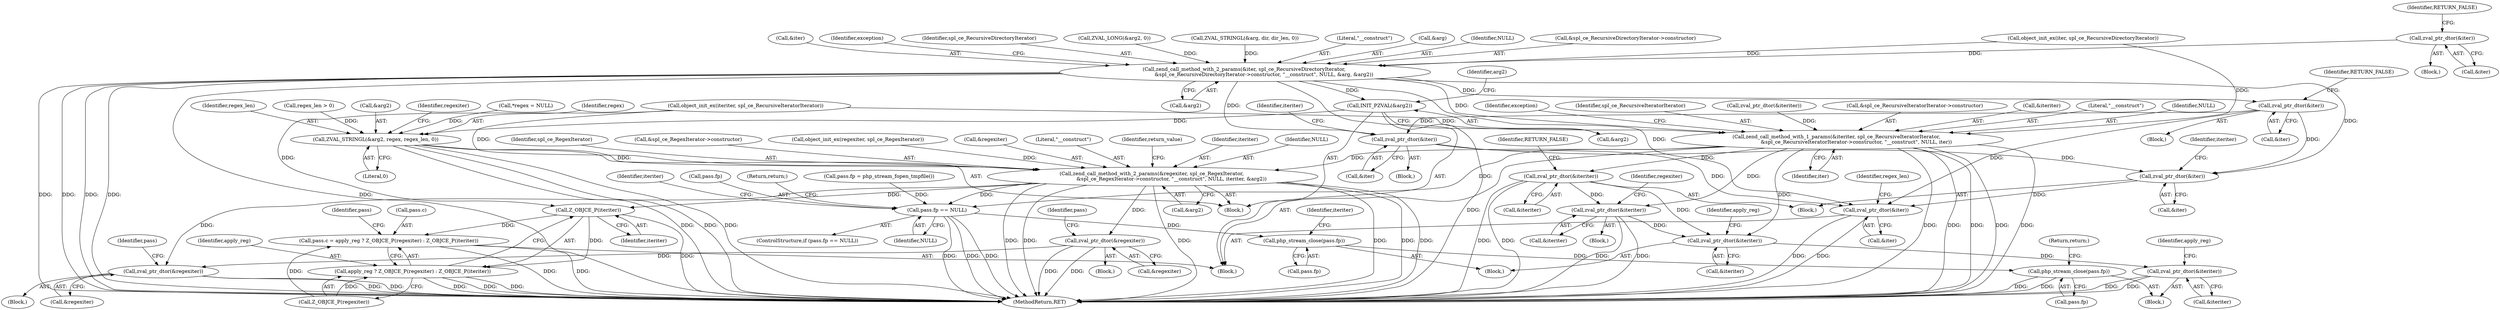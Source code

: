 digraph "1_php_bf58162ddf970f63502837f366930e44d6a992cf_3@pointer" {
"1000154" [label="(Call,zval_ptr_dtor(&iter))"];
"1000174" [label="(Call,zend_call_method_with_2_params(&iter, spl_ce_RecursiveDirectoryIterator, \n                        &spl_ce_RecursiveDirectoryIterator->constructor, \"__construct\", NULL, &arg, &arg2))"];
"1000192" [label="(Call,zval_ptr_dtor(&iter))"];
"1000205" [label="(Call,zval_ptr_dtor(&iter))"];
"1000227" [label="(Call,zval_ptr_dtor(&iter))"];
"1000234" [label="(Call,zval_ptr_dtor(&iter))"];
"1000212" [label="(Call,zend_call_method_with_1_params(&iteriter, spl_ce_RecursiveIteratorIterator, \n                        &spl_ce_RecursiveIteratorIterator->constructor, \"__construct\", NULL, iter))"];
"1000230" [label="(Call,zval_ptr_dtor(&iteriter))"];
"1000254" [label="(Call,zval_ptr_dtor(&iteriter))"];
"1000334" [label="(Call,zval_ptr_dtor(&iteriter))"];
"1000348" [label="(Call,zval_ptr_dtor(&iteriter))"];
"1000269" [label="(Call,zend_call_method_with_2_params(&regexiter, spl_ce_RegexIterator, \n                        &spl_ce_RegexIterator->constructor, \"__construct\", NULL, iteriter, &arg2))"];
"1000292" [label="(Call,Z_OBJCE_P(iteriter))"];
"1000284" [label="(Call,pass.c = apply_reg ? Z_OBJCE_P(regexiter) : Z_OBJCE_P(iteriter))"];
"1000288" [label="(Call,apply_reg ? Z_OBJCE_P(regexiter) : Z_OBJCE_P(iteriter))"];
"1000325" [label="(Call,pass.fp == NULL)"];
"1000343" [label="(Call,php_stream_close(pass.fp))"];
"1000357" [label="(Call,php_stream_close(pass.fp))"];
"1000340" [label="(Call,zval_ptr_dtor(&regexiter))"];
"1000354" [label="(Call,zval_ptr_dtor(&regexiter))"];
"1000260" [label="(Call,INIT_PZVAL(&arg2))"];
"1000263" [label="(Call,ZVAL_STRINGL(&arg2, regex, regex_len, 0))"];
"1000183" [label="(Identifier,NULL)"];
"1000213" [label="(Call,&iteriter)"];
"1000296" [label="(Identifier,pass)"];
"1000191" [label="(Block,)"];
"1000150" [label="(Call,object_init_ex(iter, spl_ce_RecursiveDirectoryIterator))"];
"1000343" [label="(Call,php_stream_close(pass.fp))"];
"1000340" [label="(Call,zval_ptr_dtor(&regexiter))"];
"1000272" [label="(Identifier,spl_ce_RegexIterator)"];
"1000220" [label="(Literal,\"__construct\")"];
"1000324" [label="(ControlStructure,if (pass.fp == NULL))"];
"1000206" [label="(Call,&iter)"];
"1000345" [label="(Identifier,pass)"];
"1000319" [label="(Call,pass.fp = php_stream_fopen_tmpfile())"];
"1000230" [label="(Call,zval_ptr_dtor(&iteriter))"];
"1000212" [label="(Call,zend_call_method_with_1_params(&iteriter, spl_ce_RecursiveIteratorIterator, \n                        &spl_ce_RecursiveIteratorIterator->constructor, \"__construct\", NULL, iter))"];
"1000157" [label="(Identifier,RETURN_FALSE)"];
"1000334" [label="(Call,zval_ptr_dtor(&iteriter))"];
"1000348" [label="(Call,zval_ptr_dtor(&iteriter))"];
"1000178" [label="(Call,&spl_ce_RecursiveDirectoryIterator->constructor)"];
"1000273" [label="(Call,&spl_ce_RegexIterator->constructor)"];
"1000335" [label="(Call,&iteriter)"];
"1000268" [label="(Literal,0)"];
"1000263" [label="(Call,ZVAL_STRINGL(&arg2, regex, regex_len, 0))"];
"1000193" [label="(Call,&iter)"];
"1000280" [label="(Call,&arg2)"];
"1000288" [label="(Call,apply_reg ? Z_OBJCE_P(regexiter) : Z_OBJCE_P(iteriter))"];
"1000226" [label="(Block,)"];
"1000221" [label="(Identifier,NULL)"];
"1000285" [label="(Call,pass.c)"];
"1000175" [label="(Call,&iter)"];
"1000210" [label="(Identifier,iteriter)"];
"1000357" [label="(Call,php_stream_close(pass.fp))"];
"1000325" [label="(Call,pass.fp == NULL)"];
"1000190" [label="(Identifier,exception)"];
"1000231" [label="(Call,&iteriter)"];
"1000339" [label="(Block,)"];
"1000234" [label="(Call,zval_ptr_dtor(&iter))"];
"1000250" [label="(Call,object_init_ex(regexiter, spl_ce_RegexIterator))"];
"1000354" [label="(Call,zval_ptr_dtor(&regexiter))"];
"1000271" [label="(Identifier,regexiter)"];
"1000265" [label="(Identifier,arg2)"];
"1000192" [label="(Call,zval_ptr_dtor(&iter))"];
"1000225" [label="(Identifier,exception)"];
"1000186" [label="(Call,&arg2)"];
"1000292" [label="(Call,Z_OBJCE_P(iteriter))"];
"1000215" [label="(Identifier,spl_ce_RecursiveIteratorIterator)"];
"1000349" [label="(Call,&iteriter)"];
"1000241" [label="(Block,)"];
"1000350" [label="(Identifier,iteriter)"];
"1000107" [label="(Call,*regex = NULL)"];
"1000344" [label="(Call,pass.fp)"];
"1000208" [label="(Call,zval_ptr_dtor(&iteriter))"];
"1000232" [label="(Identifier,iteriter)"];
"1000270" [label="(Call,&regexiter)"];
"1000352" [label="(Identifier,apply_reg)"];
"1000353" [label="(Block,)"];
"1000261" [label="(Call,&arg2)"];
"1000266" [label="(Identifier,regex)"];
"1000267" [label="(Identifier,regex_len)"];
"1000269" [label="(Call,zend_call_method_with_2_params(&regexiter, spl_ce_RegexIterator, \n                        &spl_ce_RegexIterator->constructor, \"__construct\", NULL, iteriter, &arg2))"];
"1000233" [label="(Identifier,RETURN_FALSE)"];
"1000103" [label="(Block,)"];
"1000201" [label="(Call,object_init_ex(iteriter, spl_ce_RecursiveIteratorIterator))"];
"1000336" [label="(Identifier,iteriter)"];
"1000333" [label="(Block,)"];
"1000359" [label="(Identifier,pass)"];
"1000154" [label="(Call,zval_ptr_dtor(&iter))"];
"1000177" [label="(Identifier,spl_ce_RecursiveDirectoryIterator)"];
"1000347" [label="(Block,)"];
"1000253" [label="(Block,)"];
"1000290" [label="(Call,Z_OBJCE_P(regexiter))"];
"1000170" [label="(Call,ZVAL_LONG(&arg2, 0))"];
"1000277" [label="(Literal,\"__construct\")"];
"1000238" [label="(Call,regex_len > 0)"];
"1000264" [label="(Call,&arg2)"];
"1000205" [label="(Call,zval_ptr_dtor(&iter))"];
"1000161" [label="(Call,ZVAL_STRINGL(&arg, dir, dir_len, 0))"];
"1000254" [label="(Call,zval_ptr_dtor(&iteriter))"];
"1000204" [label="(Block,)"];
"1000361" [label="(Return,return;)"];
"1000235" [label="(Call,&iter)"];
"1000389" [label="(MethodReturn,RET)"];
"1000289" [label="(Identifier,apply_reg)"];
"1000284" [label="(Call,pass.c = apply_reg ? Z_OBJCE_P(regexiter) : Z_OBJCE_P(iteriter))"];
"1000283" [label="(Identifier,return_value)"];
"1000155" [label="(Call,&iter)"];
"1000153" [label="(Block,)"];
"1000174" [label="(Call,zend_call_method_with_2_params(&iter, spl_ce_RecursiveDirectoryIterator, \n                        &spl_ce_RecursiveDirectoryIterator->constructor, \"__construct\", NULL, &arg, &arg2))"];
"1000326" [label="(Call,pass.fp)"];
"1000255" [label="(Call,&iteriter)"];
"1000195" [label="(Identifier,RETURN_FALSE)"];
"1000239" [label="(Identifier,regex_len)"];
"1000279" [label="(Identifier,iteriter)"];
"1000358" [label="(Call,pass.fp)"];
"1000329" [label="(Identifier,NULL)"];
"1000222" [label="(Identifier,iter)"];
"1000278" [label="(Identifier,NULL)"];
"1000355" [label="(Call,&regexiter)"];
"1000341" [label="(Call,&regexiter)"];
"1000228" [label="(Call,&iter)"];
"1000338" [label="(Identifier,apply_reg)"];
"1000258" [label="(Identifier,regexiter)"];
"1000331" [label="(Return,return;)"];
"1000293" [label="(Identifier,iteriter)"];
"1000260" [label="(Call,INIT_PZVAL(&arg2))"];
"1000182" [label="(Literal,\"__construct\")"];
"1000227" [label="(Call,zval_ptr_dtor(&iter))"];
"1000216" [label="(Call,&spl_ce_RecursiveIteratorIterator->constructor)"];
"1000184" [label="(Call,&arg)"];
"1000154" -> "1000153"  [label="AST: "];
"1000154" -> "1000155"  [label="CFG: "];
"1000155" -> "1000154"  [label="AST: "];
"1000157" -> "1000154"  [label="CFG: "];
"1000154" -> "1000174"  [label="DDG: "];
"1000174" -> "1000103"  [label="AST: "];
"1000174" -> "1000186"  [label="CFG: "];
"1000175" -> "1000174"  [label="AST: "];
"1000177" -> "1000174"  [label="AST: "];
"1000178" -> "1000174"  [label="AST: "];
"1000182" -> "1000174"  [label="AST: "];
"1000183" -> "1000174"  [label="AST: "];
"1000184" -> "1000174"  [label="AST: "];
"1000186" -> "1000174"  [label="AST: "];
"1000190" -> "1000174"  [label="CFG: "];
"1000174" -> "1000389"  [label="DDG: "];
"1000174" -> "1000389"  [label="DDG: "];
"1000174" -> "1000389"  [label="DDG: "];
"1000174" -> "1000389"  [label="DDG: "];
"1000174" -> "1000389"  [label="DDG: "];
"1000150" -> "1000174"  [label="DDG: "];
"1000161" -> "1000174"  [label="DDG: "];
"1000170" -> "1000174"  [label="DDG: "];
"1000174" -> "1000192"  [label="DDG: "];
"1000174" -> "1000205"  [label="DDG: "];
"1000174" -> "1000212"  [label="DDG: "];
"1000174" -> "1000227"  [label="DDG: "];
"1000174" -> "1000234"  [label="DDG: "];
"1000174" -> "1000260"  [label="DDG: "];
"1000192" -> "1000191"  [label="AST: "];
"1000192" -> "1000193"  [label="CFG: "];
"1000193" -> "1000192"  [label="AST: "];
"1000195" -> "1000192"  [label="CFG: "];
"1000192" -> "1000205"  [label="DDG: "];
"1000192" -> "1000227"  [label="DDG: "];
"1000192" -> "1000234"  [label="DDG: "];
"1000205" -> "1000204"  [label="AST: "];
"1000205" -> "1000206"  [label="CFG: "];
"1000206" -> "1000205"  [label="AST: "];
"1000210" -> "1000205"  [label="CFG: "];
"1000205" -> "1000227"  [label="DDG: "];
"1000205" -> "1000234"  [label="DDG: "];
"1000227" -> "1000226"  [label="AST: "];
"1000227" -> "1000228"  [label="CFG: "];
"1000228" -> "1000227"  [label="AST: "];
"1000232" -> "1000227"  [label="CFG: "];
"1000227" -> "1000234"  [label="DDG: "];
"1000234" -> "1000103"  [label="AST: "];
"1000234" -> "1000235"  [label="CFG: "];
"1000235" -> "1000234"  [label="AST: "];
"1000239" -> "1000234"  [label="CFG: "];
"1000234" -> "1000389"  [label="DDG: "];
"1000234" -> "1000389"  [label="DDG: "];
"1000212" -> "1000103"  [label="AST: "];
"1000212" -> "1000222"  [label="CFG: "];
"1000213" -> "1000212"  [label="AST: "];
"1000215" -> "1000212"  [label="AST: "];
"1000216" -> "1000212"  [label="AST: "];
"1000220" -> "1000212"  [label="AST: "];
"1000221" -> "1000212"  [label="AST: "];
"1000222" -> "1000212"  [label="AST: "];
"1000225" -> "1000212"  [label="CFG: "];
"1000212" -> "1000389"  [label="DDG: "];
"1000212" -> "1000389"  [label="DDG: "];
"1000212" -> "1000389"  [label="DDG: "];
"1000212" -> "1000389"  [label="DDG: "];
"1000212" -> "1000389"  [label="DDG: "];
"1000208" -> "1000212"  [label="DDG: "];
"1000201" -> "1000212"  [label="DDG: "];
"1000150" -> "1000212"  [label="DDG: "];
"1000212" -> "1000230"  [label="DDG: "];
"1000212" -> "1000254"  [label="DDG: "];
"1000212" -> "1000269"  [label="DDG: "];
"1000212" -> "1000325"  [label="DDG: "];
"1000212" -> "1000334"  [label="DDG: "];
"1000230" -> "1000226"  [label="AST: "];
"1000230" -> "1000231"  [label="CFG: "];
"1000231" -> "1000230"  [label="AST: "];
"1000233" -> "1000230"  [label="CFG: "];
"1000230" -> "1000389"  [label="DDG: "];
"1000230" -> "1000389"  [label="DDG: "];
"1000230" -> "1000254"  [label="DDG: "];
"1000230" -> "1000334"  [label="DDG: "];
"1000254" -> "1000253"  [label="AST: "];
"1000254" -> "1000255"  [label="CFG: "];
"1000255" -> "1000254"  [label="AST: "];
"1000258" -> "1000254"  [label="CFG: "];
"1000254" -> "1000389"  [label="DDG: "];
"1000254" -> "1000389"  [label="DDG: "];
"1000254" -> "1000334"  [label="DDG: "];
"1000334" -> "1000333"  [label="AST: "];
"1000334" -> "1000335"  [label="CFG: "];
"1000335" -> "1000334"  [label="AST: "];
"1000338" -> "1000334"  [label="CFG: "];
"1000334" -> "1000348"  [label="DDG: "];
"1000348" -> "1000347"  [label="AST: "];
"1000348" -> "1000349"  [label="CFG: "];
"1000349" -> "1000348"  [label="AST: "];
"1000352" -> "1000348"  [label="CFG: "];
"1000348" -> "1000389"  [label="DDG: "];
"1000348" -> "1000389"  [label="DDG: "];
"1000269" -> "1000241"  [label="AST: "];
"1000269" -> "1000280"  [label="CFG: "];
"1000270" -> "1000269"  [label="AST: "];
"1000272" -> "1000269"  [label="AST: "];
"1000273" -> "1000269"  [label="AST: "];
"1000277" -> "1000269"  [label="AST: "];
"1000278" -> "1000269"  [label="AST: "];
"1000279" -> "1000269"  [label="AST: "];
"1000280" -> "1000269"  [label="AST: "];
"1000283" -> "1000269"  [label="CFG: "];
"1000269" -> "1000389"  [label="DDG: "];
"1000269" -> "1000389"  [label="DDG: "];
"1000269" -> "1000389"  [label="DDG: "];
"1000269" -> "1000389"  [label="DDG: "];
"1000269" -> "1000389"  [label="DDG: "];
"1000269" -> "1000389"  [label="DDG: "];
"1000250" -> "1000269"  [label="DDG: "];
"1000201" -> "1000269"  [label="DDG: "];
"1000263" -> "1000269"  [label="DDG: "];
"1000269" -> "1000292"  [label="DDG: "];
"1000269" -> "1000325"  [label="DDG: "];
"1000269" -> "1000340"  [label="DDG: "];
"1000269" -> "1000354"  [label="DDG: "];
"1000292" -> "1000288"  [label="AST: "];
"1000292" -> "1000293"  [label="CFG: "];
"1000293" -> "1000292"  [label="AST: "];
"1000288" -> "1000292"  [label="CFG: "];
"1000292" -> "1000389"  [label="DDG: "];
"1000292" -> "1000284"  [label="DDG: "];
"1000292" -> "1000288"  [label="DDG: "];
"1000201" -> "1000292"  [label="DDG: "];
"1000284" -> "1000103"  [label="AST: "];
"1000284" -> "1000288"  [label="CFG: "];
"1000285" -> "1000284"  [label="AST: "];
"1000288" -> "1000284"  [label="AST: "];
"1000296" -> "1000284"  [label="CFG: "];
"1000284" -> "1000389"  [label="DDG: "];
"1000284" -> "1000389"  [label="DDG: "];
"1000290" -> "1000284"  [label="DDG: "];
"1000288" -> "1000290"  [label="CFG: "];
"1000289" -> "1000288"  [label="AST: "];
"1000290" -> "1000288"  [label="AST: "];
"1000288" -> "1000389"  [label="DDG: "];
"1000288" -> "1000389"  [label="DDG: "];
"1000288" -> "1000389"  [label="DDG: "];
"1000290" -> "1000288"  [label="DDG: "];
"1000325" -> "1000324"  [label="AST: "];
"1000325" -> "1000329"  [label="CFG: "];
"1000326" -> "1000325"  [label="AST: "];
"1000329" -> "1000325"  [label="AST: "];
"1000331" -> "1000325"  [label="CFG: "];
"1000336" -> "1000325"  [label="CFG: "];
"1000325" -> "1000389"  [label="DDG: "];
"1000325" -> "1000389"  [label="DDG: "];
"1000325" -> "1000389"  [label="DDG: "];
"1000319" -> "1000325"  [label="DDG: "];
"1000325" -> "1000343"  [label="DDG: "];
"1000343" -> "1000333"  [label="AST: "];
"1000343" -> "1000344"  [label="CFG: "];
"1000344" -> "1000343"  [label="AST: "];
"1000350" -> "1000343"  [label="CFG: "];
"1000343" -> "1000357"  [label="DDG: "];
"1000357" -> "1000347"  [label="AST: "];
"1000357" -> "1000358"  [label="CFG: "];
"1000358" -> "1000357"  [label="AST: "];
"1000361" -> "1000357"  [label="CFG: "];
"1000357" -> "1000389"  [label="DDG: "];
"1000357" -> "1000389"  [label="DDG: "];
"1000340" -> "1000339"  [label="AST: "];
"1000340" -> "1000341"  [label="CFG: "];
"1000341" -> "1000340"  [label="AST: "];
"1000345" -> "1000340"  [label="CFG: "];
"1000340" -> "1000389"  [label="DDG: "];
"1000340" -> "1000389"  [label="DDG: "];
"1000340" -> "1000354"  [label="DDG: "];
"1000354" -> "1000353"  [label="AST: "];
"1000354" -> "1000355"  [label="CFG: "];
"1000355" -> "1000354"  [label="AST: "];
"1000359" -> "1000354"  [label="CFG: "];
"1000354" -> "1000389"  [label="DDG: "];
"1000354" -> "1000389"  [label="DDG: "];
"1000260" -> "1000241"  [label="AST: "];
"1000260" -> "1000261"  [label="CFG: "];
"1000261" -> "1000260"  [label="AST: "];
"1000265" -> "1000260"  [label="CFG: "];
"1000260" -> "1000389"  [label="DDG: "];
"1000260" -> "1000263"  [label="DDG: "];
"1000263" -> "1000241"  [label="AST: "];
"1000263" -> "1000268"  [label="CFG: "];
"1000264" -> "1000263"  [label="AST: "];
"1000266" -> "1000263"  [label="AST: "];
"1000267" -> "1000263"  [label="AST: "];
"1000268" -> "1000263"  [label="AST: "];
"1000271" -> "1000263"  [label="CFG: "];
"1000263" -> "1000389"  [label="DDG: "];
"1000263" -> "1000389"  [label="DDG: "];
"1000263" -> "1000389"  [label="DDG: "];
"1000107" -> "1000263"  [label="DDG: "];
"1000238" -> "1000263"  [label="DDG: "];
}
